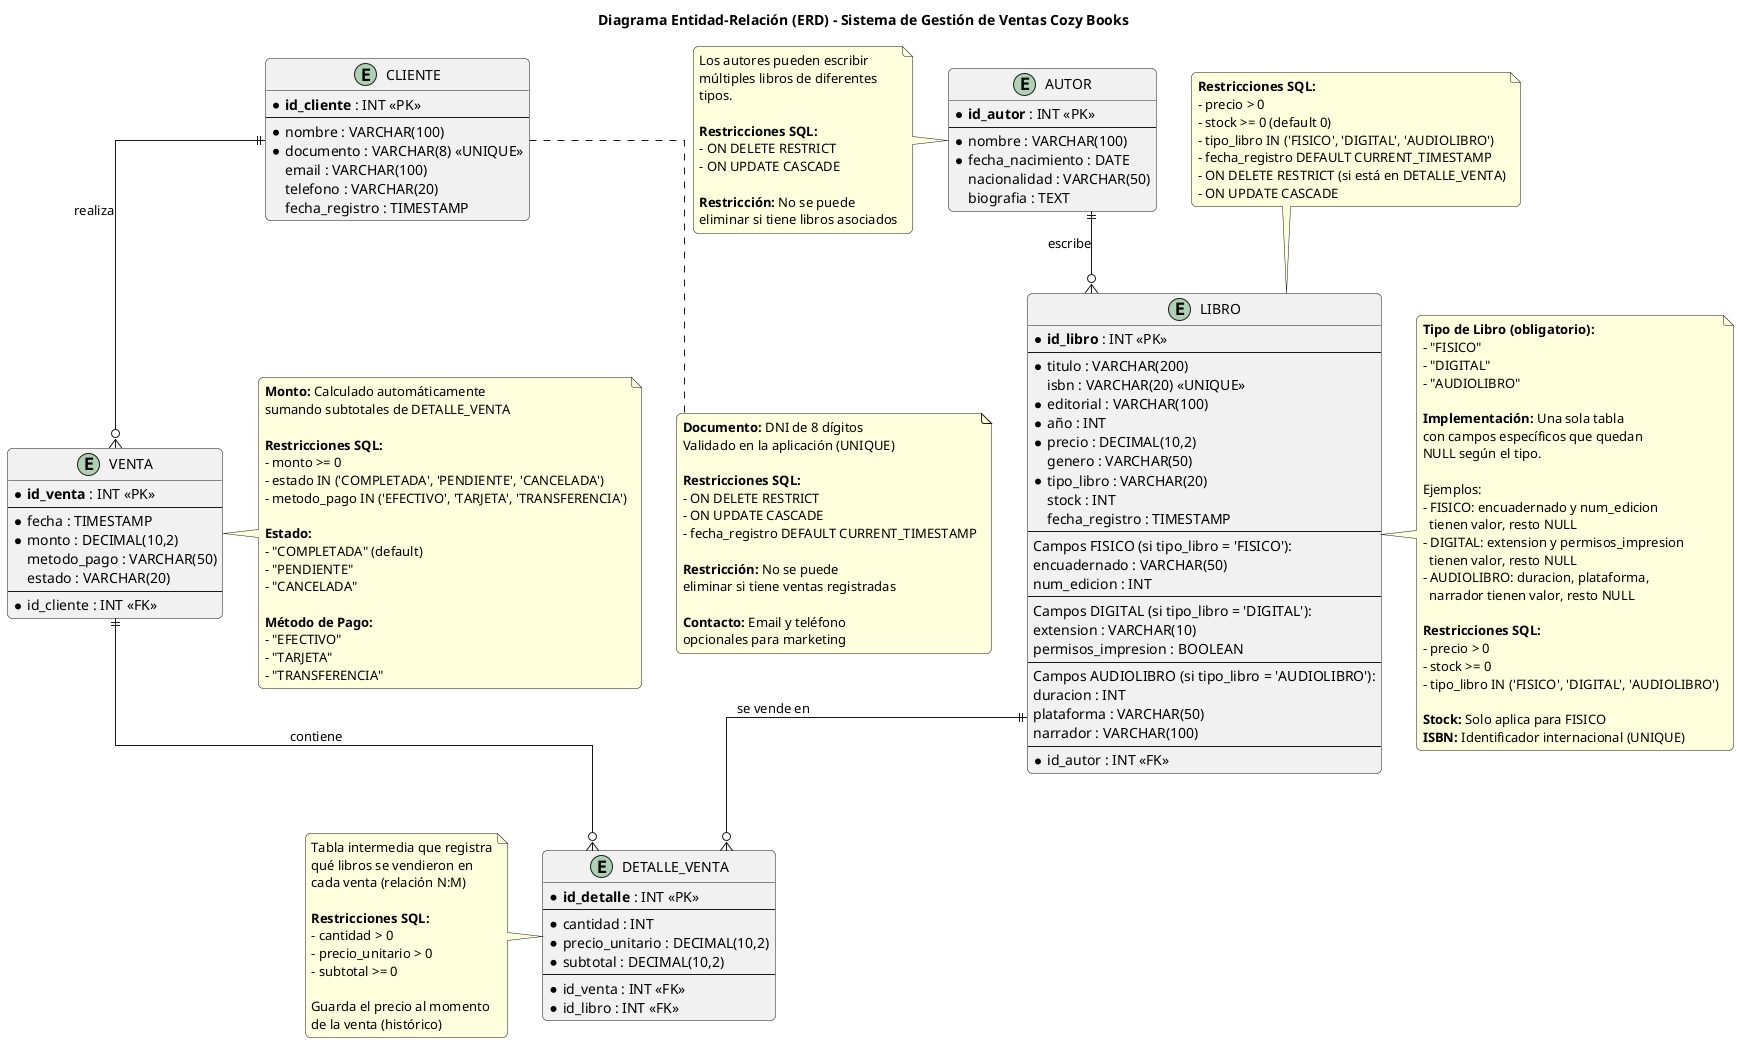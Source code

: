 @startuml erdcozybooks
' Diagrama Entidad-Relación - Sistema Cozy Books
title Diagrama Entidad-Relación (ERD) - Sistema de Gestión de Ventas Cozy Books

' Configuración de estilos
skinparam linetype ortho
skinparam roundcorner 10

entity "AUTOR" as autor {
  * **id_autor** : INT <<PK>>
  --
  * nombre : VARCHAR(100)
  * fecha_nacimiento : DATE
  nacionalidad : VARCHAR(50)
  biografia : TEXT
}

entity "CLIENTE" as cliente {
  * **id_cliente** : INT <<PK>>
  --
  * nombre : VARCHAR(100)
  * documento : VARCHAR(8) <<UNIQUE>>
  email : VARCHAR(100)
  telefono : VARCHAR(20)
  fecha_registro : TIMESTAMP
}

entity "LIBRO" as libro {
  * **id_libro** : INT <<PK>>
  --
  * titulo : VARCHAR(200)
  isbn : VARCHAR(20) <<UNIQUE>>
  * editorial : VARCHAR(100)
  * año : INT
  * precio : DECIMAL(10,2)
  genero : VARCHAR(50)
  * tipo_libro : VARCHAR(20)
  stock : INT
  fecha_registro : TIMESTAMP
  --
  Campos FISICO (si tipo_libro = 'FISICO'):
  encuadernado : VARCHAR(50)
  num_edicion : INT
  --
  Campos DIGITAL (si tipo_libro = 'DIGITAL'):
  extension : VARCHAR(10)
  permisos_impresion : BOOLEAN
  --
  Campos AUDIOLIBRO (si tipo_libro = 'AUDIOLIBRO'):
  duracion : INT
  plataforma : VARCHAR(50)
  narrador : VARCHAR(100)
  --
  * id_autor : INT <<FK>>
}

entity "VENTA" as venta {
  * **id_venta** : INT <<PK>>
  --
  * fecha : TIMESTAMP
  * monto : DECIMAL(10,2)
  metodo_pago : VARCHAR(50)
  estado : VARCHAR(20)
  --
  * id_cliente : INT <<FK>>
}

entity "DETALLE_VENTA" as detalle {
  * **id_detalle** : INT <<PK>>
  --
  * cantidad : INT
  * precio_unitario : DECIMAL(10,2)
  * subtotal : DECIMAL(10,2)
  --
  * id_venta : INT <<FK>>
  * id_libro : INT <<FK>>
}

' Relaciones

' Autor escribe Libros (1:N)
autor ||--o{ libro : "escribe"

' Cliente realiza Ventas (1:N)
cliente ||--o{ venta : "realiza"

' Venta tiene Detalles (1:N)
venta ||--o{ detalle : "contiene"

' Detalle referencia Libro (N:1)
libro ||--o{ detalle : "se vende en"

' Notas explicativas
note right of libro
  **Tipo de Libro (obligatorio):**
  - "FISICO"
  - "DIGITAL"
  - "AUDIOLIBRO"
  
  **Implementación:** Una sola tabla
  con campos específicos que quedan
  NULL según el tipo.
  
  Ejemplos:
  - FISICO: encuadernado y num_edicion
    tienen valor, resto NULL
  - DIGITAL: extension y permisos_impresion
    tienen valor, resto NULL
  - AUDIOLIBRO: duracion, plataforma,
    narrador tienen valor, resto NULL
  
  **Restricciones SQL:**
  - precio > 0
  - stock >= 0
  - tipo_libro IN ('FISICO', 'DIGITAL', 'AUDIOLIBRO')
  
  **Stock:** Solo aplica para FISICO
  **ISBN:** Identificador internacional (UNIQUE)
end note

note right of venta
  **Monto:** Calculado automáticamente
  sumando subtotales de DETALLE_VENTA
  
  **Restricciones SQL:**
  - monto >= 0
  - estado IN ('COMPLETADA', 'PENDIENTE', 'CANCELADA')
  - metodo_pago IN ('EFECTIVO', 'TARJETA', 'TRANSFERENCIA')
  
  **Estado:** 
  - "COMPLETADA" (default)
  - "PENDIENTE" 
  - "CANCELADA"
  
  **Método de Pago:**
  - "EFECTIVO"
  - "TARJETA"
  - "TRANSFERENCIA"
end note

note left of detalle
  Tabla intermedia que registra
  qué libros se vendieron en
  cada venta (relación N:M)
  
  **Restricciones SQL:**
  - cantidad > 0
  - precio_unitario > 0
  - subtotal >= 0
  
  Guarda el precio al momento
  de la venta (histórico)
end note

note left of autor
  Los autores pueden escribir
  múltiples libros de diferentes
  tipos.
  
  **Restricciones SQL:**
  - ON DELETE RESTRICT
  - ON UPDATE CASCADE
  
  **Restricción:** No se puede
  eliminar si tiene libros asociados
end note

note bottom of cliente
  **Documento:** DNI de 8 dígitos
  Validado en la aplicación (UNIQUE)
  
  **Restricciones SQL:**
  - ON DELETE RESTRICT
  - ON UPDATE CASCADE
  - fecha_registro DEFAULT CURRENT_TIMESTAMP
  
  **Restricción:** No se puede
  eliminar si tiene ventas registradas
  
  **Contacto:** Email y teléfono
  opcionales para marketing
end note

note top of libro
  **Restricciones SQL:**
  - precio > 0
  - stock >= 0 (default 0)
  - tipo_libro IN ('FISICO', 'DIGITAL', 'AUDIOLIBRO')
  - fecha_registro DEFAULT CURRENT_TIMESTAMP
  - ON DELETE RESTRICT (si está en DETALLE_VENTA)
  - ON UPDATE CASCADE
end note

@enduml

